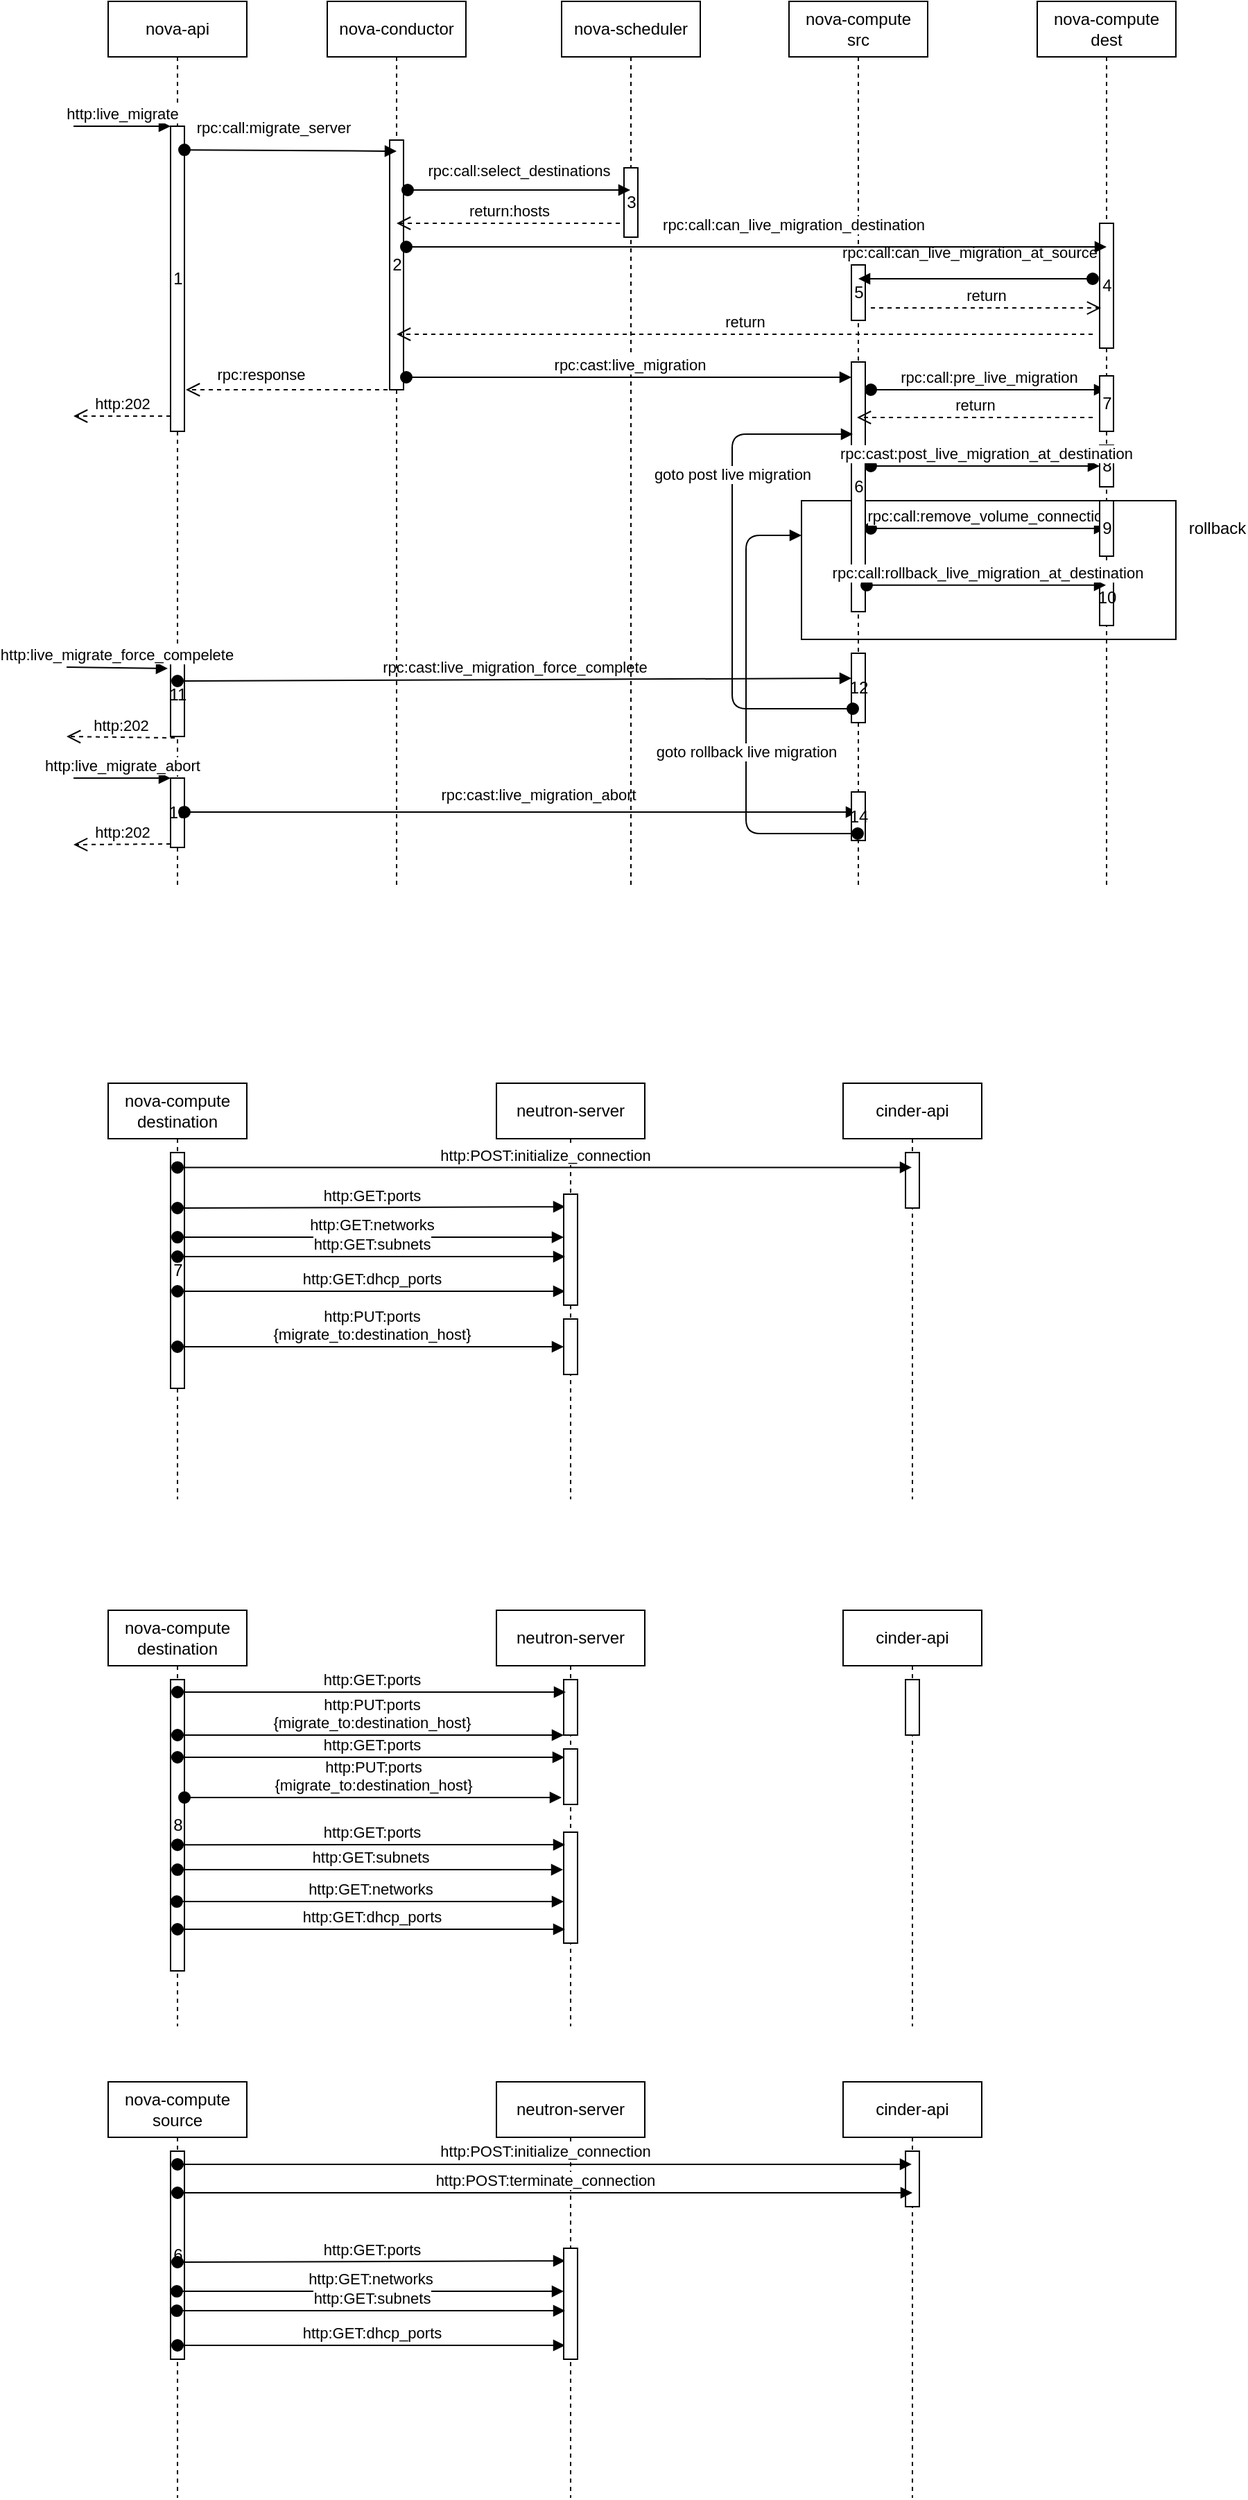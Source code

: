 <mxfile version="13.1.3">
    <diagram id="xOgkuKXMtd71amgxeQ_m" name="Page-1">
        <mxGraphModel dx="1306" dy="780" grid="1" gridSize="10" guides="1" tooltips="1" connect="1" arrows="1" fold="1" page="0" pageScale="1" pageWidth="850" pageHeight="1100" background="none" math="0" shadow="0">
            <root>
                <mxCell id="0"/>
                <mxCell id="1" parent="0"/>
                <mxCell id="144" value="" style="rounded=0;whiteSpace=wrap;html=1;" parent="1" vertex="1">
                    <mxGeometry x="450" y="400" width="270" height="100" as="geometry"/>
                </mxCell>
                <mxCell id="2" value="nova-api" style="shape=umlLifeline;perimeter=lifelinePerimeter;whiteSpace=wrap;html=1;container=1;collapsible=0;recursiveResize=0;outlineConnect=0;" parent="1" vertex="1">
                    <mxGeometry x="-50" y="40" width="100" height="640" as="geometry"/>
                </mxCell>
                <mxCell id="3" value="1" style="html=1;points=[];perimeter=orthogonalPerimeter;" parent="2" vertex="1">
                    <mxGeometry x="45" y="90" width="10" height="220" as="geometry"/>
                </mxCell>
                <mxCell id="4" value="http:live_migrate" style="html=1;verticalAlign=bottom;endArrow=block;entryX=0;entryY=0;" parent="2" target="3" edge="1">
                    <mxGeometry relative="1" as="geometry">
                        <mxPoint x="-25" y="90" as="sourcePoint"/>
                    </mxGeometry>
                </mxCell>
                <mxCell id="5" value="http:202" style="html=1;verticalAlign=bottom;endArrow=open;dashed=1;endSize=8;exitX=0;exitY=0.95;" parent="2" source="3" edge="1">
                    <mxGeometry relative="1" as="geometry">
                        <mxPoint x="-25" y="299" as="targetPoint"/>
                    </mxGeometry>
                </mxCell>
                <mxCell id="64" value="11" style="html=1;points=[];perimeter=orthogonalPerimeter;" parent="2" vertex="1">
                    <mxGeometry x="45" y="470" width="10" height="60" as="geometry"/>
                </mxCell>
                <mxCell id="66" value="http:202" style="html=1;verticalAlign=bottom;endArrow=open;dashed=1;endSize=8;exitX=0.3;exitY=1.017;exitDx=0;exitDy=0;exitPerimeter=0;" parent="2" source="64" edge="1">
                    <mxGeometry relative="1" as="geometry">
                        <mxPoint x="-30" y="530" as="targetPoint"/>
                    </mxGeometry>
                </mxCell>
                <mxCell id="67" value="rpc:cast:live_migration_force_complete" style="html=1;verticalAlign=bottom;startArrow=oval;startFill=1;endArrow=block;startSize=8;entryX=0;entryY=0.36;entryDx=0;entryDy=0;entryPerimeter=0;" parent="2" target="69" edge="1">
                    <mxGeometry width="60" relative="1" as="geometry">
                        <mxPoint x="50" y="490" as="sourcePoint"/>
                        <mxPoint x="110" y="490" as="targetPoint"/>
                    </mxGeometry>
                </mxCell>
                <mxCell id="150" value="13" style="html=1;points=[];perimeter=orthogonalPerimeter;" parent="2" vertex="1">
                    <mxGeometry x="45" y="560" width="10" height="50" as="geometry"/>
                </mxCell>
                <mxCell id="151" value="http:live_migrate_abort" style="html=1;verticalAlign=bottom;endArrow=block;entryX=0;entryY=0;" parent="2" target="150" edge="1">
                    <mxGeometry relative="1" as="geometry">
                        <mxPoint x="-25" y="560" as="sourcePoint"/>
                    </mxGeometry>
                </mxCell>
                <mxCell id="152" value="http:202" style="html=1;verticalAlign=bottom;endArrow=open;dashed=1;endSize=8;exitX=0;exitY=0.95;" parent="2" source="150" edge="1">
                    <mxGeometry relative="1" as="geometry">
                        <mxPoint x="-25" y="608" as="targetPoint"/>
                    </mxGeometry>
                </mxCell>
                <mxCell id="154" value="rpc:cast:live_migration_abort" style="html=1;verticalAlign=bottom;startArrow=oval;startFill=1;endArrow=block;startSize=8;" parent="2" target="11" edge="1">
                    <mxGeometry x="0.051" y="5" width="60" relative="1" as="geometry">
                        <mxPoint x="55" y="584.5" as="sourcePoint"/>
                        <mxPoint x="115" y="584.5" as="targetPoint"/>
                        <mxPoint y="1" as="offset"/>
                    </mxGeometry>
                </mxCell>
                <mxCell id="6" value="nova-conductor" style="shape=umlLifeline;perimeter=lifelinePerimeter;whiteSpace=wrap;html=1;container=1;collapsible=0;recursiveResize=0;outlineConnect=0;" parent="1" vertex="1">
                    <mxGeometry x="108" y="40" width="100" height="640" as="geometry"/>
                </mxCell>
                <mxCell id="16" value="2" style="html=1;points=[];perimeter=orthogonalPerimeter;" parent="6" vertex="1">
                    <mxGeometry x="45" y="100" width="10" height="180" as="geometry"/>
                </mxCell>
                <mxCell id="10" value="nova-scheduler" style="shape=umlLifeline;perimeter=lifelinePerimeter;whiteSpace=wrap;html=1;container=1;collapsible=0;recursiveResize=0;outlineConnect=0;" parent="1" vertex="1">
                    <mxGeometry x="277" y="40" width="100" height="640" as="geometry"/>
                </mxCell>
                <mxCell id="20" value="3" style="html=1;points=[];perimeter=orthogonalPerimeter;" parent="10" vertex="1">
                    <mxGeometry x="45" y="120" width="10" height="50" as="geometry"/>
                </mxCell>
                <mxCell id="11" value="nova-compute&lt;br&gt;src" style="shape=umlLifeline;perimeter=lifelinePerimeter;whiteSpace=wrap;html=1;container=1;collapsible=0;recursiveResize=0;outlineConnect=0;" parent="1" vertex="1">
                    <mxGeometry x="441" y="40" width="100" height="640" as="geometry"/>
                </mxCell>
                <mxCell id="27" value="5" style="html=1;points=[];perimeter=orthogonalPerimeter;" parent="11" vertex="1">
                    <mxGeometry x="45" y="190" width="10" height="40" as="geometry"/>
                </mxCell>
                <mxCell id="69" value="12" style="html=1;points=[];perimeter=orthogonalPerimeter;" parent="11" vertex="1">
                    <mxGeometry x="45" y="470" width="10" height="50" as="geometry"/>
                </mxCell>
                <mxCell id="29" value="6" style="html=1;points=[];perimeter=orthogonalPerimeter;" parent="11" vertex="1">
                    <mxGeometry x="45" y="260" width="10" height="180" as="geometry"/>
                </mxCell>
                <mxCell id="132" value="rpc:call:pre_live_migration" style="html=1;verticalAlign=bottom;startArrow=oval;startFill=1;endArrow=block;startSize=8;" parent="11" target="12" edge="1">
                    <mxGeometry width="60" relative="1" as="geometry">
                        <mxPoint x="59" y="280" as="sourcePoint"/>
                        <mxPoint x="119" y="280" as="targetPoint"/>
                    </mxGeometry>
                </mxCell>
                <mxCell id="137" value="rpc:call:remove_volume_connection" style="html=1;verticalAlign=bottom;startArrow=oval;startFill=1;endArrow=block;startSize=8;" parent="11" target="12" edge="1">
                    <mxGeometry width="60" relative="1" as="geometry">
                        <mxPoint x="59" y="380" as="sourcePoint"/>
                        <mxPoint x="119" y="380" as="targetPoint"/>
                    </mxGeometry>
                </mxCell>
                <mxCell id="148" value="goto post live migration" style="html=1;verticalAlign=bottom;startArrow=oval;startFill=1;endArrow=block;startSize=8;entryX=0.1;entryY=0.289;entryDx=0;entryDy=0;entryPerimeter=0;" parent="11" target="29" edge="1">
                    <mxGeometry x="0.328" width="60" relative="1" as="geometry">
                        <mxPoint x="46" y="510" as="sourcePoint"/>
                        <mxPoint x="129" y="510" as="targetPoint"/>
                        <Array as="points">
                            <mxPoint x="-41" y="510"/>
                            <mxPoint x="-41" y="312"/>
                        </Array>
                        <mxPoint as="offset"/>
                    </mxGeometry>
                </mxCell>
                <mxCell id="153" value="14" style="html=1;points=[];perimeter=orthogonalPerimeter;" parent="11" vertex="1">
                    <mxGeometry x="45" y="570" width="10" height="35" as="geometry"/>
                </mxCell>
                <mxCell id="12" value="nova-compute&lt;br&gt;dest" style="shape=umlLifeline;perimeter=lifelinePerimeter;whiteSpace=wrap;html=1;container=1;collapsible=0;recursiveResize=0;outlineConnect=0;" parent="1" vertex="1">
                    <mxGeometry x="620" y="40" width="100" height="640" as="geometry"/>
                </mxCell>
                <mxCell id="23" value="4" style="html=1;points=[];perimeter=orthogonalPerimeter;" parent="12" vertex="1">
                    <mxGeometry x="45" y="160" width="10" height="90" as="geometry"/>
                </mxCell>
                <mxCell id="127" value="rpc:call:can_live_migration_at_source" style="html=1;verticalAlign=bottom;startArrow=oval;startFill=1;endArrow=block;startSize=8;" parent="12" target="11" edge="1">
                    <mxGeometry x="0.062" y="-10" width="60" relative="1" as="geometry">
                        <mxPoint x="40" y="200" as="sourcePoint"/>
                        <mxPoint x="110" y="200" as="targetPoint"/>
                        <mxPoint as="offset"/>
                    </mxGeometry>
                </mxCell>
                <mxCell id="131" value="7" style="html=1;points=[];perimeter=orthogonalPerimeter;" parent="12" vertex="1">
                    <mxGeometry x="45" y="270" width="10" height="40" as="geometry"/>
                </mxCell>
                <mxCell id="134" value="8" style="html=1;points=[];perimeter=orthogonalPerimeter;" parent="12" vertex="1">
                    <mxGeometry x="45" y="320" width="10" height="30" as="geometry"/>
                </mxCell>
                <mxCell id="136" value="9" style="html=1;points=[];perimeter=orthogonalPerimeter;" parent="12" vertex="1">
                    <mxGeometry x="45" y="360" width="10" height="40" as="geometry"/>
                </mxCell>
                <mxCell id="140" value="10" style="html=1;points=[];perimeter=orthogonalPerimeter;" parent="12" vertex="1">
                    <mxGeometry x="45" y="410" width="10" height="40" as="geometry"/>
                </mxCell>
                <mxCell id="18" value="" style="html=1;verticalAlign=bottom;startArrow=oval;startFill=1;endArrow=block;startSize=8;exitX=0.9;exitY=0.213;exitDx=0;exitDy=0;exitPerimeter=0;" parent="1" edge="1">
                    <mxGeometry y="20" width="60" relative="1" as="geometry">
                        <mxPoint x="5" y="147.04" as="sourcePoint"/>
                        <mxPoint x="158" y="148" as="targetPoint"/>
                        <mxPoint as="offset"/>
                    </mxGeometry>
                </mxCell>
                <mxCell id="19" value="rpc:call:migrate_server" style="edgeLabel;html=1;align=center;verticalAlign=middle;resizable=0;points=[];" parent="18" vertex="1" connectable="0">
                    <mxGeometry x="-0.166" y="-3" relative="1" as="geometry">
                        <mxPoint y="-20.04" as="offset"/>
                    </mxGeometry>
                </mxCell>
                <mxCell id="21" value="rpc:call:select_destinations" style="html=1;verticalAlign=bottom;startArrow=oval;startFill=1;endArrow=block;startSize=8;exitX=1.3;exitY=0.2;exitDx=0;exitDy=0;exitPerimeter=0;" parent="1" source="16" target="10" edge="1">
                    <mxGeometry x="-0.006" y="5" width="60" relative="1" as="geometry">
                        <mxPoint x="420" y="400" as="sourcePoint"/>
                        <mxPoint x="480" y="400" as="targetPoint"/>
                        <mxPoint as="offset"/>
                    </mxGeometry>
                </mxCell>
                <mxCell id="22" value="return:hosts" style="html=1;verticalAlign=bottom;endArrow=open;dashed=1;endSize=8;exitX=-0.3;exitY=0.8;exitDx=0;exitDy=0;exitPerimeter=0;" parent="1" source="20" target="6" edge="1">
                    <mxGeometry relative="1" as="geometry">
                        <mxPoint x="470" y="400" as="sourcePoint"/>
                        <mxPoint x="390" y="400" as="targetPoint"/>
                    </mxGeometry>
                </mxCell>
                <mxCell id="24" value="rpc:call:can_live_migration_destination" style="html=1;verticalAlign=bottom;startArrow=oval;startFill=1;endArrow=block;startSize=8;" parent="1" edge="1">
                    <mxGeometry x="0.103" y="7" width="60" relative="1" as="geometry">
                        <mxPoint x="165" y="217" as="sourcePoint"/>
                        <mxPoint x="670" y="217" as="targetPoint"/>
                        <mxPoint as="offset"/>
                    </mxGeometry>
                </mxCell>
                <mxCell id="91" value="nova-compute&lt;br&gt;destination" style="shape=umlLifeline;perimeter=lifelinePerimeter;whiteSpace=wrap;html=1;container=1;collapsible=0;recursiveResize=0;outlineConnect=0;" parent="1" vertex="1">
                    <mxGeometry x="-50" y="820" width="100" height="300" as="geometry"/>
                </mxCell>
                <mxCell id="94" value="7" style="html=1;points=[];perimeter=orthogonalPerimeter;" parent="91" vertex="1">
                    <mxGeometry x="45" y="50" width="10" height="170" as="geometry"/>
                </mxCell>
                <mxCell id="97" value="http:GET:ports" style="html=1;verticalAlign=bottom;startArrow=oval;startFill=1;endArrow=block;startSize=8;entryX=0.1;entryY=0.113;entryDx=0;entryDy=0;entryPerimeter=0;" parent="91" target="95" edge="1">
                    <mxGeometry width="60" relative="1" as="geometry">
                        <mxPoint x="50" y="90" as="sourcePoint"/>
                        <mxPoint x="110" y="90" as="targetPoint"/>
                    </mxGeometry>
                </mxCell>
                <mxCell id="102" value="http:GET:dhcp_ports" style="html=1;verticalAlign=bottom;startArrow=oval;startFill=1;endArrow=block;startSize=8;entryX=0.1;entryY=0.875;entryDx=0;entryDy=0;entryPerimeter=0;" parent="91" target="95" edge="1">
                    <mxGeometry width="60" relative="1" as="geometry">
                        <mxPoint x="50" y="150" as="sourcePoint"/>
                        <mxPoint x="110" y="150" as="targetPoint"/>
                    </mxGeometry>
                </mxCell>
                <mxCell id="92" value="neutron-server" style="shape=umlLifeline;perimeter=lifelinePerimeter;whiteSpace=wrap;html=1;container=1;collapsible=0;recursiveResize=0;outlineConnect=0;" parent="1" vertex="1">
                    <mxGeometry x="230" y="820" width="107" height="300" as="geometry"/>
                </mxCell>
                <mxCell id="95" value="" style="html=1;points=[];perimeter=orthogonalPerimeter;" parent="92" vertex="1">
                    <mxGeometry x="48.5" y="80" width="10" height="80" as="geometry"/>
                </mxCell>
                <mxCell id="156" value="" style="html=1;points=[];perimeter=orthogonalPerimeter;" parent="92" vertex="1">
                    <mxGeometry x="48.5" y="170" width="10" height="40" as="geometry"/>
                </mxCell>
                <mxCell id="93" value="cinder-api" style="shape=umlLifeline;perimeter=lifelinePerimeter;whiteSpace=wrap;html=1;container=1;collapsible=0;recursiveResize=0;outlineConnect=0;" parent="1" vertex="1">
                    <mxGeometry x="480" y="820" width="100" height="300" as="geometry"/>
                </mxCell>
                <mxCell id="103" value="" style="html=1;points=[];perimeter=orthogonalPerimeter;" parent="93" vertex="1">
                    <mxGeometry x="45" y="50" width="10" height="40" as="geometry"/>
                </mxCell>
                <mxCell id="98" value="http:GET:networks" style="html=1;verticalAlign=bottom;startArrow=oval;startFill=1;endArrow=block;startSize=8;entryX=0;entryY=0.388;entryDx=0;entryDy=0;entryPerimeter=0;" parent="1" source="91" target="95" edge="1">
                    <mxGeometry width="60" relative="1" as="geometry">
                        <mxPoint x="55" y="-130" as="sourcePoint"/>
                        <mxPoint x="270" y="940" as="targetPoint"/>
                    </mxGeometry>
                </mxCell>
                <mxCell id="101" value="http:GET:subnets" style="html=1;verticalAlign=bottom;startArrow=oval;startFill=1;endArrow=block;startSize=8;entryX=0.1;entryY=0.563;entryDx=0;entryDy=0;entryPerimeter=0;" parent="1" source="91" target="95" edge="1">
                    <mxGeometry width="60" relative="1" as="geometry">
                        <mxPoint y="960" as="sourcePoint"/>
                        <mxPoint x="60" y="960" as="targetPoint"/>
                    </mxGeometry>
                </mxCell>
                <mxCell id="125" value="" style="html=1;verticalAlign=bottom;endArrow=open;dashed=1;endSize=8;" parent="1" source="6" edge="1">
                    <mxGeometry relative="1" as="geometry">
                        <mxPoint x="6" y="320" as="targetPoint"/>
                        <mxPoint x="150" y="232" as="sourcePoint"/>
                    </mxGeometry>
                </mxCell>
                <mxCell id="126" value="rpc:response" style="edgeLabel;html=1;align=center;verticalAlign=middle;resizable=0;points=[];" parent="125" vertex="1" connectable="0">
                    <mxGeometry x="0.408" y="2" relative="1" as="geometry">
                        <mxPoint x="8.96" y="-13.41" as="offset"/>
                    </mxGeometry>
                </mxCell>
                <mxCell id="128" value="return" style="html=1;verticalAlign=bottom;endArrow=open;dashed=1;endSize=8;entryX=0.1;entryY=0.678;entryDx=0;entryDy=0;entryPerimeter=0;" parent="1" target="23" edge="1">
                    <mxGeometry relative="1" as="geometry">
                        <mxPoint x="500" y="261" as="sourcePoint"/>
                        <mxPoint x="500" y="270" as="targetPoint"/>
                    </mxGeometry>
                </mxCell>
                <mxCell id="129" value="return" style="html=1;verticalAlign=bottom;endArrow=open;dashed=1;endSize=8;" parent="1" target="6" edge="1">
                    <mxGeometry relative="1" as="geometry">
                        <mxPoint x="660" y="280" as="sourcePoint"/>
                        <mxPoint x="580" y="280" as="targetPoint"/>
                    </mxGeometry>
                </mxCell>
                <mxCell id="130" value="rpc:cast:live_migration" style="html=1;verticalAlign=bottom;startArrow=oval;startFill=1;endArrow=block;startSize=8;exitX=1.2;exitY=0.95;exitDx=0;exitDy=0;exitPerimeter=0;" parent="1" source="16" target="29" edge="1">
                    <mxGeometry width="60" relative="1" as="geometry">
                        <mxPoint x="170" y="310" as="sourcePoint"/>
                        <mxPoint x="480" y="311" as="targetPoint"/>
                    </mxGeometry>
                </mxCell>
                <mxCell id="133" value="return" style="html=1;verticalAlign=bottom;endArrow=open;dashed=1;endSize=8;" parent="1" edge="1">
                    <mxGeometry relative="1" as="geometry">
                        <mxPoint x="660" y="340" as="sourcePoint"/>
                        <mxPoint x="490" y="340" as="targetPoint"/>
                    </mxGeometry>
                </mxCell>
                <mxCell id="135" value="rpc:cast:post_live_migration_at_destination" style="html=1;verticalAlign=bottom;startArrow=oval;startFill=1;endArrow=block;startSize=8;" parent="1" target="134" edge="1">
                    <mxGeometry width="60" relative="1" as="geometry">
                        <mxPoint x="500" y="375" as="sourcePoint"/>
                        <mxPoint x="560" y="360" as="targetPoint"/>
                    </mxGeometry>
                </mxCell>
                <mxCell id="141" value="rpc:call:rollback_live_migration_at_destination" style="html=1;verticalAlign=bottom;startArrow=oval;startFill=1;endArrow=block;startSize=8;exitX=1.1;exitY=0.894;exitDx=0;exitDy=0;exitPerimeter=0;" parent="1" source="29" target="12" edge="1">
                    <mxGeometry width="60" relative="1" as="geometry">
                        <mxPoint x="510" y="430" as="sourcePoint"/>
                        <mxPoint x="679.5" y="430" as="targetPoint"/>
                    </mxGeometry>
                </mxCell>
                <mxCell id="146" value="rollback" style="text;html=1;strokeColor=none;fillColor=none;align=center;verticalAlign=middle;whiteSpace=wrap;rounded=0;" parent="1" vertex="1">
                    <mxGeometry x="730" y="410" width="40" height="20" as="geometry"/>
                </mxCell>
                <mxCell id="149" value="http:live_migrate_force_compelete" style="html=1;verticalAlign=bottom;endArrow=block;entryX=-0.2;entryY=0.183;entryDx=0;entryDy=0;entryPerimeter=0;" parent="1" target="64" edge="1">
                    <mxGeometry relative="1" as="geometry">
                        <mxPoint x="-80" y="520" as="sourcePoint"/>
                        <mxPoint x="5" y="140.0" as="targetPoint"/>
                        <Array as="points"/>
                    </mxGeometry>
                </mxCell>
                <mxCell id="155" value="goto rollback live migration" style="html=1;verticalAlign=bottom;startArrow=oval;startFill=1;endArrow=block;startSize=8;entryX=0;entryY=0.25;entryDx=0;entryDy=0;" parent="1" source="11" target="144" edge="1">
                    <mxGeometry x="-0.222" width="60" relative="1" as="geometry">
                        <mxPoint x="497" y="560" as="sourcePoint"/>
                        <mxPoint x="440" y="420" as="targetPoint"/>
                        <Array as="points">
                            <mxPoint x="410" y="640"/>
                            <mxPoint x="410" y="560"/>
                            <mxPoint x="410" y="425"/>
                        </Array>
                        <mxPoint as="offset"/>
                    </mxGeometry>
                </mxCell>
                <mxCell id="104" value="http:POST:initialize_connection" style="html=1;verticalAlign=bottom;startArrow=oval;startFill=1;endArrow=block;startSize=8;exitX=0.5;exitY=0.063;exitDx=0;exitDy=0;exitPerimeter=0;" parent="1" source="94" target="93" edge="1">
                    <mxGeometry width="60" relative="1" as="geometry">
                        <mxPoint y="1010" as="sourcePoint"/>
                        <mxPoint x="60" y="1010" as="targetPoint"/>
                    </mxGeometry>
                </mxCell>
                <mxCell id="159" value="http:PUT:ports&lt;br&gt;{migrate_to:destination_host}" style="html=1;verticalAlign=bottom;startArrow=oval;startFill=1;endArrow=block;startSize=8;" parent="1" target="156" edge="1">
                    <mxGeometry width="60" relative="1" as="geometry">
                        <mxPoint y="1010" as="sourcePoint"/>
                        <mxPoint x="60" y="1000" as="targetPoint"/>
                    </mxGeometry>
                </mxCell>
                <mxCell id="162" value="nova-compute&lt;br&gt;destination" style="shape=umlLifeline;perimeter=lifelinePerimeter;whiteSpace=wrap;html=1;container=1;collapsible=0;recursiveResize=0;outlineConnect=0;" parent="1" vertex="1">
                    <mxGeometry x="-50" y="1200" width="100" height="300" as="geometry"/>
                </mxCell>
                <mxCell id="163" value="8" style="html=1;points=[];perimeter=orthogonalPerimeter;" parent="162" vertex="1">
                    <mxGeometry x="45" y="50" width="10" height="210" as="geometry"/>
                </mxCell>
                <mxCell id="166" value="neutron-server" style="shape=umlLifeline;perimeter=lifelinePerimeter;whiteSpace=wrap;html=1;container=1;collapsible=0;recursiveResize=0;outlineConnect=0;" parent="1" vertex="1">
                    <mxGeometry x="230" y="1200" width="107" height="300" as="geometry"/>
                </mxCell>
                <mxCell id="167" value="" style="html=1;points=[];perimeter=orthogonalPerimeter;" parent="166" vertex="1">
                    <mxGeometry x="48.5" y="160" width="10" height="80" as="geometry"/>
                </mxCell>
                <mxCell id="168" value="" style="html=1;points=[];perimeter=orthogonalPerimeter;" parent="166" vertex="1">
                    <mxGeometry x="48.5" y="50" width="10" height="40" as="geometry"/>
                </mxCell>
                <mxCell id="176" value="" style="html=1;points=[];perimeter=orthogonalPerimeter;" parent="166" vertex="1">
                    <mxGeometry x="48.5" y="100" width="10" height="40" as="geometry"/>
                </mxCell>
                <mxCell id="169" value="cinder-api" style="shape=umlLifeline;perimeter=lifelinePerimeter;whiteSpace=wrap;html=1;container=1;collapsible=0;recursiveResize=0;outlineConnect=0;" parent="1" vertex="1">
                    <mxGeometry x="480" y="1200" width="100" height="300" as="geometry"/>
                </mxCell>
                <mxCell id="170" value="" style="html=1;points=[];perimeter=orthogonalPerimeter;" parent="169" vertex="1">
                    <mxGeometry x="45" y="50" width="10" height="40" as="geometry"/>
                </mxCell>
                <mxCell id="171" value="http:GET:networks" style="html=1;verticalAlign=bottom;startArrow=oval;startFill=1;endArrow=block;startSize=8;exitX=0.45;exitY=0.762;exitDx=0;exitDy=0;exitPerimeter=0;" parent="1" source="163" target="167" edge="1">
                    <mxGeometry width="60" relative="1" as="geometry">
                        <mxPoint x="55" y="250" as="sourcePoint"/>
                        <mxPoint x="270" y="1320" as="targetPoint"/>
                    </mxGeometry>
                </mxCell>
                <mxCell id="172" value="http:GET:subnets" style="html=1;verticalAlign=bottom;startArrow=oval;startFill=1;endArrow=block;startSize=8;entryX=-0.05;entryY=0.338;entryDx=0;entryDy=0;entryPerimeter=0;" parent="1" source="162" target="167" edge="1">
                    <mxGeometry width="60" relative="1" as="geometry">
                        <mxPoint y="1360" as="sourcePoint"/>
                        <mxPoint x="60" y="1340" as="targetPoint"/>
                    </mxGeometry>
                </mxCell>
                <mxCell id="174" value="http:PUT:ports&lt;br&gt;{migrate_to:destination_host}" style="html=1;verticalAlign=bottom;startArrow=oval;startFill=1;endArrow=block;startSize=8;" parent="1" target="168" edge="1">
                    <mxGeometry width="60" relative="1" as="geometry">
                        <mxPoint y="1290" as="sourcePoint"/>
                        <mxPoint x="60" y="1380" as="targetPoint"/>
                    </mxGeometry>
                </mxCell>
                <mxCell id="164" value="http:GET:ports" style="html=1;verticalAlign=bottom;startArrow=oval;startFill=1;endArrow=block;startSize=8;entryX=0.1;entryY=0.113;entryDx=0;entryDy=0;entryPerimeter=0;exitX=0.5;exitY=0.567;exitDx=0;exitDy=0;exitPerimeter=0;" parent="1" source="163" target="167" edge="1">
                    <mxGeometry width="60" relative="1" as="geometry">
                        <mxPoint y="1319" as="sourcePoint"/>
                        <mxPoint x="60" y="1290" as="targetPoint"/>
                    </mxGeometry>
                </mxCell>
                <mxCell id="165" value="http:GET:dhcp_ports" style="html=1;verticalAlign=bottom;startArrow=oval;startFill=1;endArrow=block;startSize=8;entryX=0.1;entryY=0.875;entryDx=0;entryDy=0;entryPerimeter=0;" parent="1" target="167" edge="1">
                    <mxGeometry width="60" relative="1" as="geometry">
                        <mxPoint y="1430" as="sourcePoint"/>
                        <mxPoint x="60" y="1350" as="targetPoint"/>
                    </mxGeometry>
                </mxCell>
                <mxCell id="175" value="http:GET:ports" style="html=1;verticalAlign=bottom;startArrow=oval;startFill=1;endArrow=block;startSize=8;entryX=0.15;entryY=0.225;entryDx=0;entryDy=0;entryPerimeter=0;" parent="1" target="168" edge="1">
                    <mxGeometry width="60" relative="1" as="geometry">
                        <mxPoint y="1259" as="sourcePoint"/>
                        <mxPoint x="289.5" y="1329.04" as="targetPoint"/>
                    </mxGeometry>
                </mxCell>
                <mxCell id="177" value="http:GET:ports" style="html=1;verticalAlign=bottom;startArrow=oval;startFill=1;endArrow=block;startSize=8;entryX=0.05;entryY=0.15;entryDx=0;entryDy=0;entryPerimeter=0;" parent="1" target="176" edge="1">
                    <mxGeometry width="60" relative="1" as="geometry">
                        <mxPoint y="1306" as="sourcePoint"/>
                        <mxPoint x="290" y="1269" as="targetPoint"/>
                    </mxGeometry>
                </mxCell>
                <mxCell id="178" value="http:PUT:ports&lt;br&gt;{migrate_to:destination_host}" style="html=1;verticalAlign=bottom;startArrow=oval;startFill=1;endArrow=block;startSize=8;entryX=-0.15;entryY=0.875;entryDx=0;entryDy=0;entryPerimeter=0;" parent="1" source="163" target="176" edge="1">
                    <mxGeometry width="60" relative="1" as="geometry">
                        <mxPoint x="10" y="1300" as="sourcePoint"/>
                        <mxPoint x="288.5" y="1300" as="targetPoint"/>
                    </mxGeometry>
                </mxCell>
                <mxCell id="180" value="nova-compute&lt;br&gt;source" style="shape=umlLifeline;perimeter=lifelinePerimeter;whiteSpace=wrap;html=1;container=1;collapsible=0;recursiveResize=0;outlineConnect=0;" parent="1" vertex="1">
                    <mxGeometry x="-50" y="1540" width="100" height="300" as="geometry"/>
                </mxCell>
                <mxCell id="181" value="6" style="html=1;points=[];perimeter=orthogonalPerimeter;" parent="180" vertex="1">
                    <mxGeometry x="45" y="50" width="10" height="150" as="geometry"/>
                </mxCell>
                <mxCell id="182" value="http:GET:ports" style="html=1;verticalAlign=bottom;startArrow=oval;startFill=1;endArrow=block;startSize=8;entryX=0.1;entryY=0.113;entryDx=0;entryDy=0;entryPerimeter=0;" parent="180" target="185" edge="1">
                    <mxGeometry width="60" relative="1" as="geometry">
                        <mxPoint x="50" y="130" as="sourcePoint"/>
                        <mxPoint x="110" y="130" as="targetPoint"/>
                    </mxGeometry>
                </mxCell>
                <mxCell id="183" value="http:GET:dhcp_ports" style="html=1;verticalAlign=bottom;startArrow=oval;startFill=1;endArrow=block;startSize=8;entryX=0.1;entryY=0.875;entryDx=0;entryDy=0;entryPerimeter=0;" parent="180" target="185" edge="1">
                    <mxGeometry width="60" relative="1" as="geometry">
                        <mxPoint x="50" y="190" as="sourcePoint"/>
                        <mxPoint x="110" y="190" as="targetPoint"/>
                    </mxGeometry>
                </mxCell>
                <mxCell id="184" value="neutron-server" style="shape=umlLifeline;perimeter=lifelinePerimeter;whiteSpace=wrap;html=1;container=1;collapsible=0;recursiveResize=0;outlineConnect=0;" parent="1" vertex="1">
                    <mxGeometry x="230" y="1540" width="107" height="300" as="geometry"/>
                </mxCell>
                <mxCell id="185" value="" style="html=1;points=[];perimeter=orthogonalPerimeter;" parent="184" vertex="1">
                    <mxGeometry x="48.5" y="120" width="10" height="80" as="geometry"/>
                </mxCell>
                <mxCell id="187" value="cinder-api" style="shape=umlLifeline;perimeter=lifelinePerimeter;whiteSpace=wrap;html=1;container=1;collapsible=0;recursiveResize=0;outlineConnect=0;" parent="1" vertex="1">
                    <mxGeometry x="480" y="1540" width="100" height="300" as="geometry"/>
                </mxCell>
                <mxCell id="188" value="" style="html=1;points=[];perimeter=orthogonalPerimeter;" parent="187" vertex="1">
                    <mxGeometry x="45" y="50" width="10" height="40" as="geometry"/>
                </mxCell>
                <mxCell id="189" value="http:GET:networks" style="html=1;verticalAlign=bottom;startArrow=oval;startFill=1;endArrow=block;startSize=8;entryX=0;entryY=0.388;entryDx=0;entryDy=0;entryPerimeter=0;" parent="1" target="185" edge="1">
                    <mxGeometry width="60" relative="1" as="geometry">
                        <mxPoint x="-0.5" y="1691.04" as="sourcePoint"/>
                        <mxPoint x="270" y="1700" as="targetPoint"/>
                    </mxGeometry>
                </mxCell>
                <mxCell id="190" value="http:GET:subnets" style="html=1;verticalAlign=bottom;startArrow=oval;startFill=1;endArrow=block;startSize=8;entryX=0.1;entryY=0.563;entryDx=0;entryDy=0;entryPerimeter=0;" parent="1" target="185" edge="1">
                    <mxGeometry width="60" relative="1" as="geometry">
                        <mxPoint x="-0.5" y="1705.04" as="sourcePoint"/>
                        <mxPoint x="60" y="1720" as="targetPoint"/>
                    </mxGeometry>
                </mxCell>
                <mxCell id="191" value="http:POST:initialize_connection" style="html=1;verticalAlign=bottom;startArrow=oval;startFill=1;endArrow=block;startSize=8;exitX=0.5;exitY=0.063;exitDx=0;exitDy=0;exitPerimeter=0;" parent="1" source="181" target="187" edge="1">
                    <mxGeometry width="60" relative="1" as="geometry">
                        <mxPoint y="1730" as="sourcePoint"/>
                        <mxPoint x="60" y="1730" as="targetPoint"/>
                    </mxGeometry>
                </mxCell>
                <mxCell id="193" value="http:POST:terminate_connection" style="html=1;verticalAlign=bottom;startArrow=oval;startFill=1;endArrow=block;startSize=8;" parent="1" edge="1">
                    <mxGeometry width="60" relative="1" as="geometry">
                        <mxPoint y="1620" as="sourcePoint"/>
                        <mxPoint x="530" y="1620" as="targetPoint"/>
                    </mxGeometry>
                </mxCell>
            </root>
        </mxGraphModel>
    </diagram>
</mxfile>